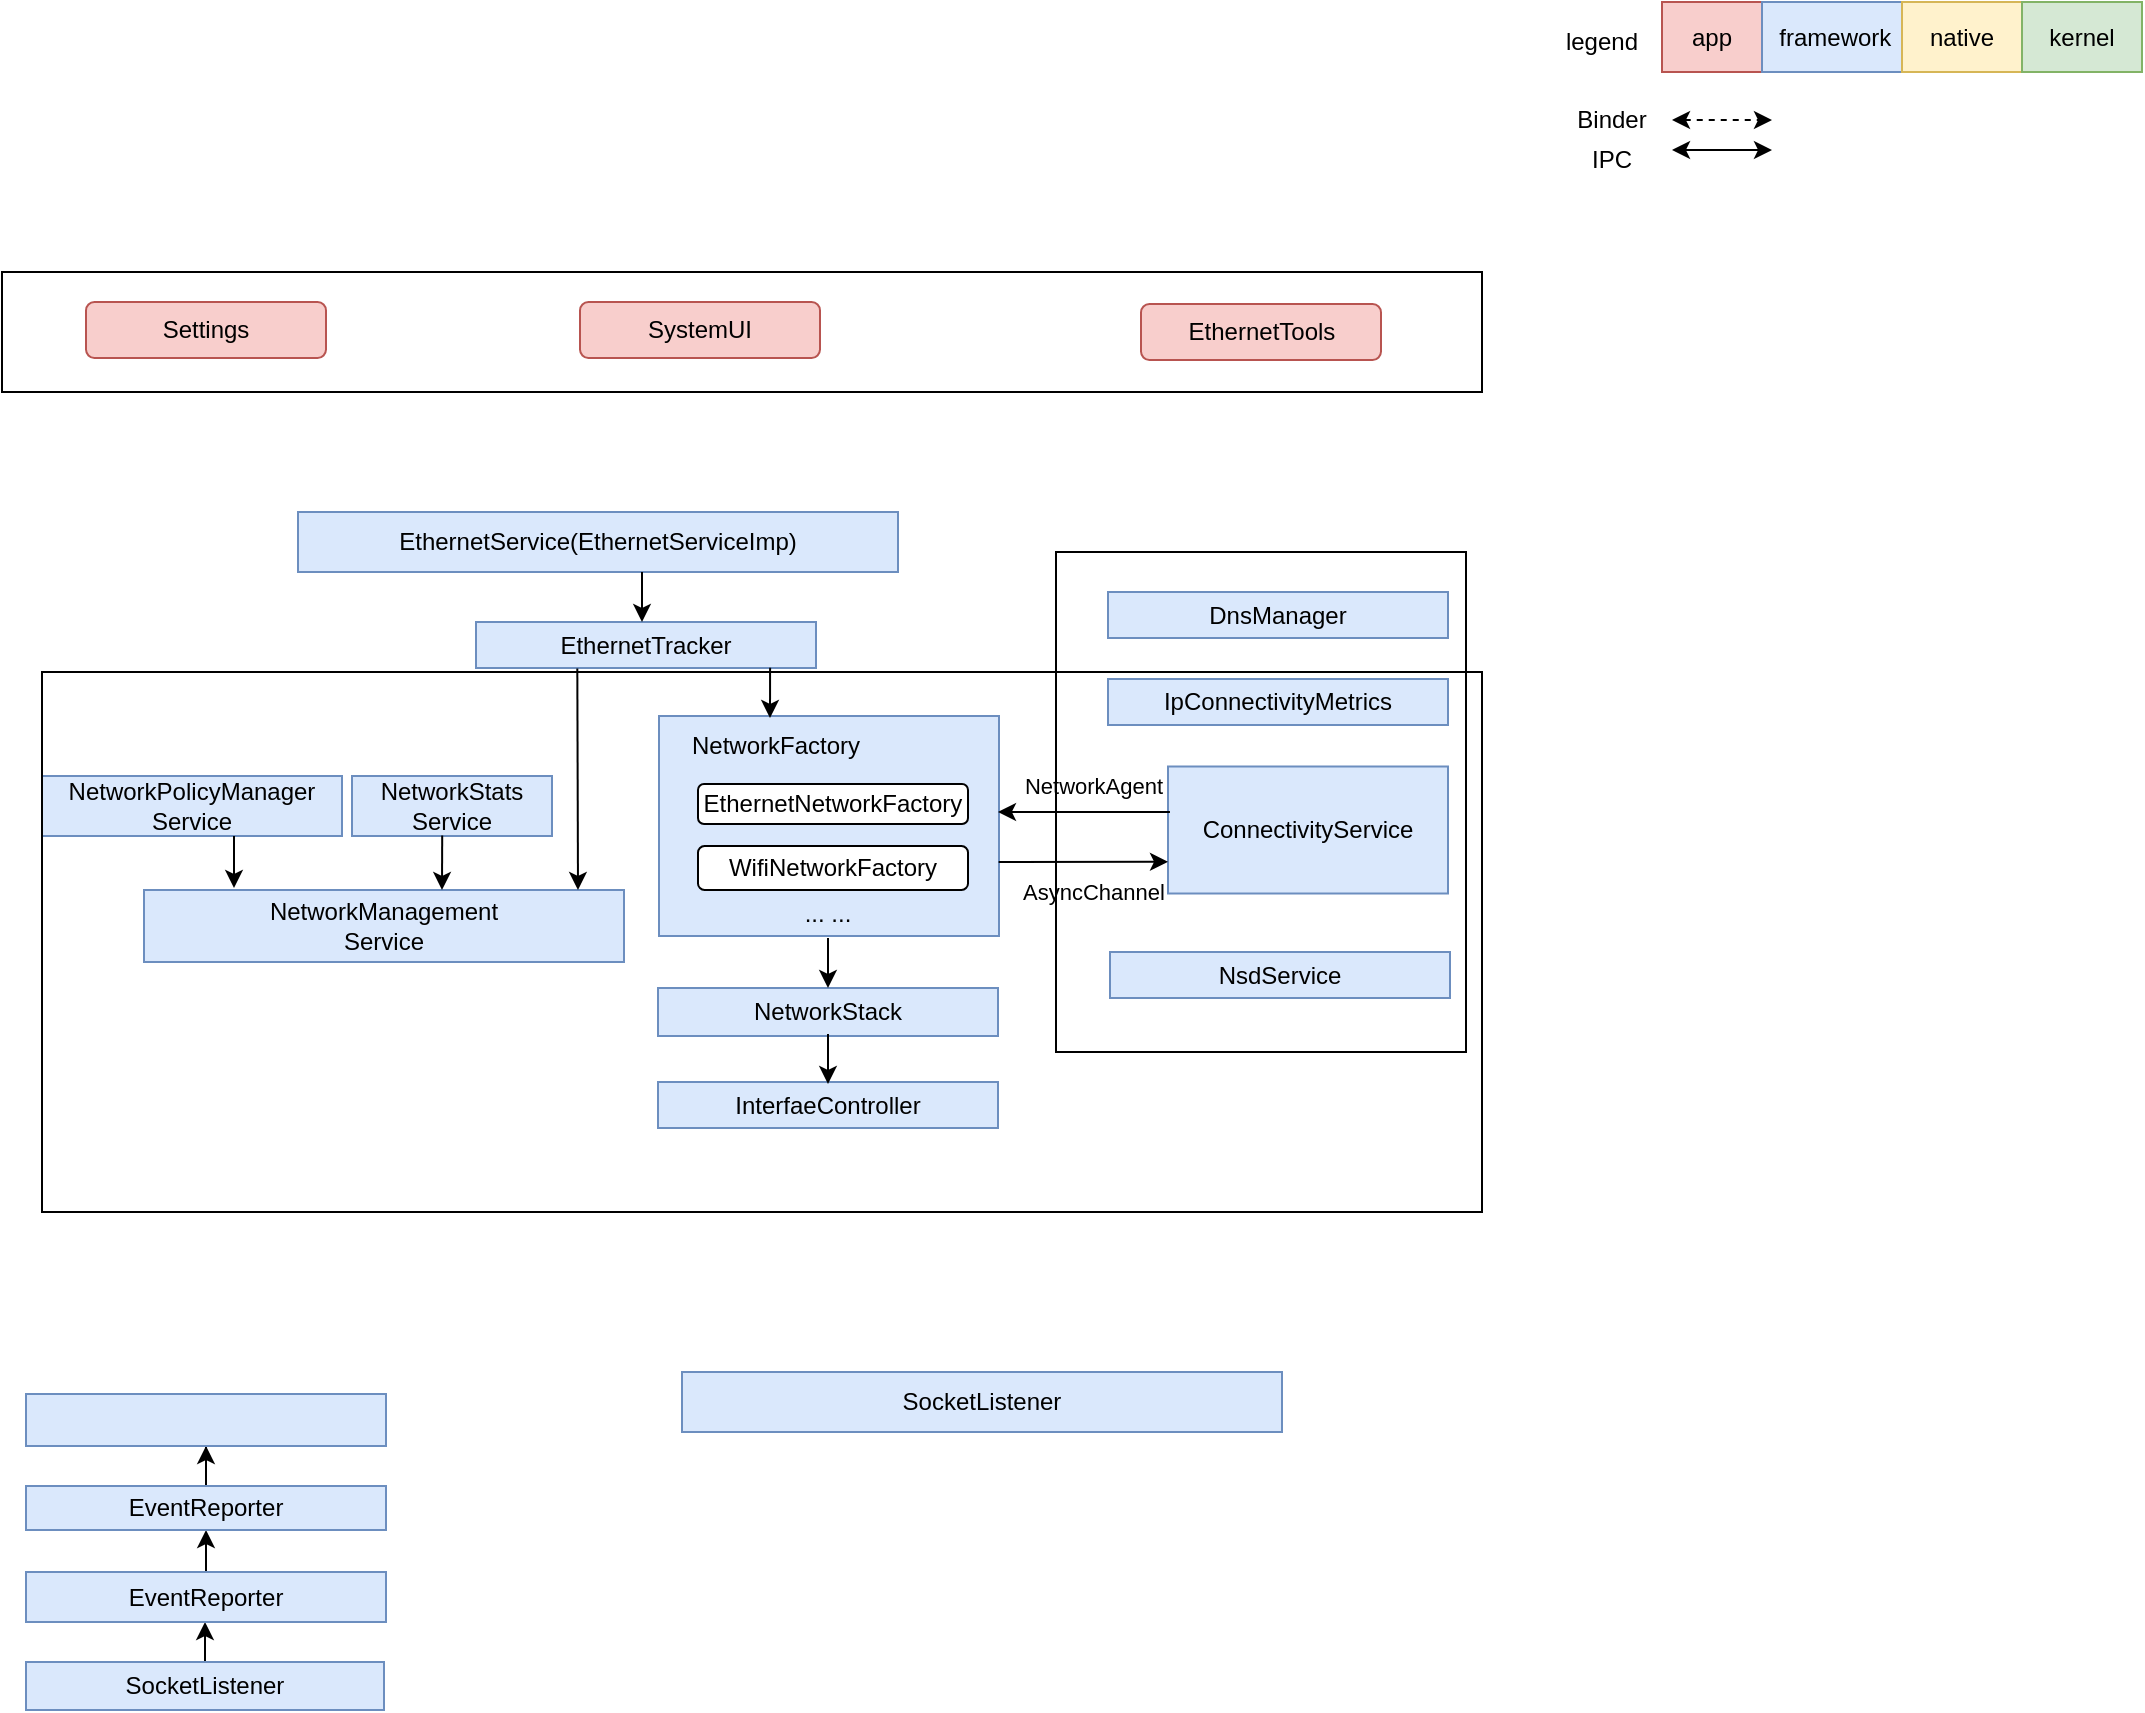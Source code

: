 <mxfile version="24.5.2" type="github">
  <diagram name="Page-1" id="ypFpSjnY-nM-vC0Ch0rk">
    <mxGraphModel dx="710" dy="379" grid="1" gridSize="10" guides="1" tooltips="1" connect="1" arrows="1" fold="1" page="1" pageScale="1" pageWidth="850" pageHeight="1100" math="0" shadow="0">
      <root>
        <mxCell id="0" />
        <mxCell id="1" parent="0" />
        <mxCell id="rQHS-cNuqRbLnr64Dw13-1" value="EthernetService(EthernetServiceImp)" style="rounded=0;whiteSpace=wrap;html=1;fillStyle=auto;fillColor=#dae8fc;strokeColor=#6c8ebf;" vertex="1" parent="1">
          <mxGeometry x="678" y="290" width="300" height="30" as="geometry" />
        </mxCell>
        <mxCell id="rQHS-cNuqRbLnr64Dw13-2" value="EthernetTracker" style="rounded=0;whiteSpace=wrap;html=1;fillStyle=auto;fillColor=#dae8fc;strokeColor=#6c8ebf;" vertex="1" parent="1">
          <mxGeometry x="767" y="345" width="170" height="23" as="geometry" />
        </mxCell>
        <mxCell id="rQHS-cNuqRbLnr64Dw13-3" value="NetworkPolicyManager&lt;div&gt;Service&lt;/div&gt;" style="rounded=0;whiteSpace=wrap;html=1;fillStyle=auto;fillColor=#dae8fc;strokeColor=#6c8ebf;" vertex="1" parent="1">
          <mxGeometry x="550" y="422" width="150" height="30" as="geometry" />
        </mxCell>
        <mxCell id="rQHS-cNuqRbLnr64Dw13-4" value="NetworkStats&lt;div&gt;Service&lt;/div&gt;" style="rounded=0;whiteSpace=wrap;html=1;fillStyle=auto;fillColor=#dae8fc;strokeColor=#6c8ebf;" vertex="1" parent="1">
          <mxGeometry x="705" y="422" width="100" height="30" as="geometry" />
        </mxCell>
        <mxCell id="rQHS-cNuqRbLnr64Dw13-5" value="NetworkManagement&lt;div&gt;Service&lt;/div&gt;" style="rounded=0;whiteSpace=wrap;html=1;fillStyle=auto;fillColor=#dae8fc;strokeColor=#6c8ebf;" vertex="1" parent="1">
          <mxGeometry x="601" y="479" width="240" height="36" as="geometry" />
        </mxCell>
        <mxCell id="rQHS-cNuqRbLnr64Dw13-6" value="" style="rounded=0;whiteSpace=wrap;html=1;fillStyle=auto;fillColor=#dae8fc;strokeColor=#6c8ebf;" vertex="1" parent="1">
          <mxGeometry x="858.5" y="392" width="170" height="110" as="geometry" />
        </mxCell>
        <mxCell id="rQHS-cNuqRbLnr64Dw13-7" value="EthernetNetworkFactory" style="rounded=1;whiteSpace=wrap;html=1;" vertex="1" parent="1">
          <mxGeometry x="878" y="426" width="135" height="20" as="geometry" />
        </mxCell>
        <mxCell id="rQHS-cNuqRbLnr64Dw13-8" value="WifiNetworkFactory" style="rounded=1;whiteSpace=wrap;html=1;" vertex="1" parent="1">
          <mxGeometry x="878" y="457" width="135" height="22" as="geometry" />
        </mxCell>
        <mxCell id="rQHS-cNuqRbLnr64Dw13-10" value="NetworkFactory" style="text;html=1;align=center;verticalAlign=middle;whiteSpace=wrap;rounded=0;" vertex="1" parent="1">
          <mxGeometry x="887" y="392" width="60" height="30" as="geometry" />
        </mxCell>
        <mxCell id="rQHS-cNuqRbLnr64Dw13-12" value="NetworkStack" style="rounded=0;whiteSpace=wrap;html=1;fillStyle=auto;fillColor=#dae8fc;strokeColor=#6c8ebf;" vertex="1" parent="1">
          <mxGeometry x="858" y="528" width="170" height="24" as="geometry" />
        </mxCell>
        <mxCell id="rQHS-cNuqRbLnr64Dw13-13" value="InterfaeController" style="rounded=0;whiteSpace=wrap;html=1;fillStyle=auto;fillColor=#dae8fc;strokeColor=#6c8ebf;" vertex="1" parent="1">
          <mxGeometry x="858" y="575" width="170" height="23" as="geometry" />
        </mxCell>
        <mxCell id="rQHS-cNuqRbLnr64Dw13-14" value="... ..." style="text;html=1;align=center;verticalAlign=middle;whiteSpace=wrap;rounded=0;" vertex="1" parent="1">
          <mxGeometry x="913" y="481" width="60" height="20" as="geometry" />
        </mxCell>
        <mxCell id="rQHS-cNuqRbLnr64Dw13-16" value="" style="rounded=0;whiteSpace=wrap;html=1;" vertex="1" parent="1">
          <mxGeometry x="1057" y="310" width="205" height="250" as="geometry" />
        </mxCell>
        <mxCell id="rQHS-cNuqRbLnr64Dw13-17" value="DnsManager" style="rounded=0;whiteSpace=wrap;html=1;fillStyle=auto;fillColor=#dae8fc;strokeColor=#6c8ebf;" vertex="1" parent="1">
          <mxGeometry x="1083" y="330" width="170" height="23" as="geometry" />
        </mxCell>
        <mxCell id="rQHS-cNuqRbLnr64Dw13-18" value="IpConnectivityMetrics" style="rounded=0;whiteSpace=wrap;html=1;fillStyle=auto;fillColor=#dae8fc;strokeColor=#6c8ebf;" vertex="1" parent="1">
          <mxGeometry x="1083" y="373.5" width="170" height="23" as="geometry" />
        </mxCell>
        <mxCell id="rQHS-cNuqRbLnr64Dw13-19" value="NsdService" style="rounded=0;whiteSpace=wrap;html=1;fillStyle=auto;fillColor=#dae8fc;strokeColor=#6c8ebf;" vertex="1" parent="1">
          <mxGeometry x="1084" y="510" width="170" height="23" as="geometry" />
        </mxCell>
        <mxCell id="rQHS-cNuqRbLnr64Dw13-20" value="ConnectivityService" style="rounded=0;whiteSpace=wrap;html=1;fillStyle=auto;fillColor=#dae8fc;strokeColor=#6c8ebf;" vertex="1" parent="1">
          <mxGeometry x="1113" y="417.25" width="140" height="63.5" as="geometry" />
        </mxCell>
        <mxCell id="rQHS-cNuqRbLnr64Dw13-24" value="" style="verticalLabelPosition=bottom;verticalAlign=top;html=1;shape=mxgraph.basic.rect;fillColor2=none;strokeWidth=1;size=20;indent=5;fillColor=none;" vertex="1" parent="1">
          <mxGeometry x="550" y="370" width="720" height="270" as="geometry" />
        </mxCell>
        <mxCell id="rQHS-cNuqRbLnr64Dw13-25" value="legend" style="text;html=1;align=center;verticalAlign=middle;whiteSpace=wrap;rounded=0;" vertex="1" parent="1">
          <mxGeometry x="1300" y="40" width="60" height="30" as="geometry" />
        </mxCell>
        <mxCell id="rQHS-cNuqRbLnr64Dw13-26" value="" style="endArrow=classic;startArrow=classic;html=1;rounded=0;" edge="1" parent="1">
          <mxGeometry width="50" height="50" relative="1" as="geometry">
            <mxPoint x="1365" y="109" as="sourcePoint" />
            <mxPoint x="1415" y="109" as="targetPoint" />
          </mxGeometry>
        </mxCell>
        <mxCell id="rQHS-cNuqRbLnr64Dw13-27" value="" style="endArrow=classic;startArrow=classic;html=1;rounded=0;dashed=1;" edge="1" parent="1">
          <mxGeometry width="50" height="50" relative="1" as="geometry">
            <mxPoint x="1365" y="94" as="sourcePoint" />
            <mxPoint x="1415" y="94" as="targetPoint" />
          </mxGeometry>
        </mxCell>
        <mxCell id="rQHS-cNuqRbLnr64Dw13-28" value="app" style="rounded=0;whiteSpace=wrap;html=1;fillColor=#f8cecc;strokeColor=#b85450;" vertex="1" parent="1">
          <mxGeometry x="1360" y="35" width="50" height="35" as="geometry" />
        </mxCell>
        <mxCell id="rQHS-cNuqRbLnr64Dw13-29" value="&amp;nbsp;framework" style="rounded=0;whiteSpace=wrap;html=1;fillColor=#dae8fc;strokeColor=#6c8ebf;" vertex="1" parent="1">
          <mxGeometry x="1410" y="35" width="70" height="35" as="geometry" />
        </mxCell>
        <mxCell id="rQHS-cNuqRbLnr64Dw13-30" value="native" style="rounded=0;whiteSpace=wrap;html=1;fillColor=#fff2cc;strokeColor=#d6b656;" vertex="1" parent="1">
          <mxGeometry x="1480" y="35" width="60" height="35" as="geometry" />
        </mxCell>
        <mxCell id="rQHS-cNuqRbLnr64Dw13-31" value="kernel" style="rounded=0;whiteSpace=wrap;html=1;fillColor=#d5e8d4;strokeColor=#82b366;" vertex="1" parent="1">
          <mxGeometry x="1540" y="35" width="60" height="35" as="geometry" />
        </mxCell>
        <mxCell id="rQHS-cNuqRbLnr64Dw13-32" value="Binder" style="text;html=1;align=center;verticalAlign=middle;whiteSpace=wrap;rounded=0;" vertex="1" parent="1">
          <mxGeometry x="1305" y="79" width="60" height="30" as="geometry" />
        </mxCell>
        <mxCell id="rQHS-cNuqRbLnr64Dw13-33" value="IPC" style="text;html=1;align=center;verticalAlign=middle;whiteSpace=wrap;rounded=0;" vertex="1" parent="1">
          <mxGeometry x="1305" y="99" width="60" height="30" as="geometry" />
        </mxCell>
        <mxCell id="rQHS-cNuqRbLnr64Dw13-35" value="" style="endArrow=classic;html=1;rounded=0;entryX=0;entryY=0.75;entryDx=0;entryDy=0;exitX=0.999;exitY=0.664;exitDx=0;exitDy=0;exitPerimeter=0;" edge="1" parent="1" source="rQHS-cNuqRbLnr64Dw13-6" target="rQHS-cNuqRbLnr64Dw13-20">
          <mxGeometry width="50" height="50" relative="1" as="geometry">
            <mxPoint x="1040" y="465" as="sourcePoint" />
            <mxPoint x="1100" y="450" as="targetPoint" />
          </mxGeometry>
        </mxCell>
        <mxCell id="rQHS-cNuqRbLnr64Dw13-36" value="" style="endArrow=classic;html=1;rounded=0;entryX=0.997;entryY=0.436;entryDx=0;entryDy=0;entryPerimeter=0;exitX=0.007;exitY=0.358;exitDx=0;exitDy=0;exitPerimeter=0;" edge="1" parent="1" source="rQHS-cNuqRbLnr64Dw13-20" target="rQHS-cNuqRbLnr64Dw13-6">
          <mxGeometry width="50" height="50" relative="1" as="geometry">
            <mxPoint x="1110" y="280" as="sourcePoint" />
            <mxPoint x="1160" y="230" as="targetPoint" />
          </mxGeometry>
        </mxCell>
        <mxCell id="rQHS-cNuqRbLnr64Dw13-37" value="&lt;font style=&quot;font-size: 11px;&quot;&gt;AsyncChannel&lt;/font&gt;" style="text;html=1;align=center;verticalAlign=middle;whiteSpace=wrap;rounded=0;" vertex="1" parent="1">
          <mxGeometry x="1036" y="470" width="80" height="20" as="geometry" />
        </mxCell>
        <mxCell id="rQHS-cNuqRbLnr64Dw13-38" value="&lt;font style=&quot;font-size: 11px;&quot;&gt;NetworkAgent&lt;/font&gt;" style="text;html=1;align=center;verticalAlign=middle;whiteSpace=wrap;rounded=0;" vertex="1" parent="1">
          <mxGeometry x="1036" y="417.25" width="80" height="20" as="geometry" />
        </mxCell>
        <mxCell id="rQHS-cNuqRbLnr64Dw13-42" value="" style="endArrow=classic;html=1;rounded=0;exitX=0.75;exitY=1;exitDx=0;exitDy=0;" edge="1" parent="1">
          <mxGeometry width="50" height="50" relative="1" as="geometry">
            <mxPoint x="646.0" y="452" as="sourcePoint" />
            <mxPoint x="646" y="478" as="targetPoint" />
          </mxGeometry>
        </mxCell>
        <mxCell id="rQHS-cNuqRbLnr64Dw13-43" value="" style="endArrow=classic;html=1;rounded=0;exitX=0.451;exitY=0.992;exitDx=0;exitDy=0;exitPerimeter=0;" edge="1" parent="1" source="rQHS-cNuqRbLnr64Dw13-4">
          <mxGeometry width="50" height="50" relative="1" as="geometry">
            <mxPoint x="832.9" y="443.21" as="sourcePoint" />
            <mxPoint x="750" y="479" as="targetPoint" />
          </mxGeometry>
        </mxCell>
        <mxCell id="rQHS-cNuqRbLnr64Dw13-44" value="" style="endArrow=classic;html=1;rounded=0;exitX=0.298;exitY=1.009;exitDx=0;exitDy=0;exitPerimeter=0;" edge="1" parent="1" source="rQHS-cNuqRbLnr64Dw13-2">
          <mxGeometry width="50" height="50" relative="1" as="geometry">
            <mxPoint x="818" y="452" as="sourcePoint" />
            <mxPoint x="818" y="479" as="targetPoint" />
          </mxGeometry>
        </mxCell>
        <mxCell id="rQHS-cNuqRbLnr64Dw13-45" value="" style="endArrow=classic;html=1;rounded=0;exitX=0.865;exitY=0.993;exitDx=0;exitDy=0;exitPerimeter=0;" edge="1" parent="1" source="rQHS-cNuqRbLnr64Dw13-2">
          <mxGeometry width="50" height="50" relative="1" as="geometry">
            <mxPoint x="914" y="370" as="sourcePoint" />
            <mxPoint x="914" y="393" as="targetPoint" />
          </mxGeometry>
        </mxCell>
        <mxCell id="rQHS-cNuqRbLnr64Dw13-46" value="" style="endArrow=classic;html=1;rounded=0;exitX=0.865;exitY=0.993;exitDx=0;exitDy=0;exitPerimeter=0;" edge="1" parent="1">
          <mxGeometry width="50" height="50" relative="1" as="geometry">
            <mxPoint x="850" y="320" as="sourcePoint" />
            <mxPoint x="850" y="345" as="targetPoint" />
          </mxGeometry>
        </mxCell>
        <mxCell id="rQHS-cNuqRbLnr64Dw13-47" value="" style="endArrow=classic;html=1;rounded=0;exitX=0.865;exitY=0.993;exitDx=0;exitDy=0;exitPerimeter=0;" edge="1" parent="1">
          <mxGeometry width="50" height="50" relative="1" as="geometry">
            <mxPoint x="943" y="503" as="sourcePoint" />
            <mxPoint x="943" y="528" as="targetPoint" />
          </mxGeometry>
        </mxCell>
        <mxCell id="rQHS-cNuqRbLnr64Dw13-48" value="" style="endArrow=classic;html=1;rounded=0;exitX=0.865;exitY=0.993;exitDx=0;exitDy=0;exitPerimeter=0;" edge="1" parent="1">
          <mxGeometry width="50" height="50" relative="1" as="geometry">
            <mxPoint x="943" y="551" as="sourcePoint" />
            <mxPoint x="943" y="576" as="targetPoint" />
          </mxGeometry>
        </mxCell>
        <mxCell id="rQHS-cNuqRbLnr64Dw13-49" value="" style="rounded=0;whiteSpace=wrap;html=1;" vertex="1" parent="1">
          <mxGeometry x="530" y="170" width="740" height="60" as="geometry" />
        </mxCell>
        <mxCell id="rQHS-cNuqRbLnr64Dw13-50" value="Settings" style="rounded=1;whiteSpace=wrap;html=1;fillColor=#f8cecc;strokeColor=#b85450;" vertex="1" parent="1">
          <mxGeometry x="572" y="185" width="120" height="28" as="geometry" />
        </mxCell>
        <mxCell id="rQHS-cNuqRbLnr64Dw13-51" value="SystemUI" style="rounded=1;whiteSpace=wrap;html=1;fillColor=#f8cecc;strokeColor=#b85450;" vertex="1" parent="1">
          <mxGeometry x="819" y="185" width="120" height="28" as="geometry" />
        </mxCell>
        <mxCell id="rQHS-cNuqRbLnr64Dw13-52" value="EthernetTools" style="rounded=1;whiteSpace=wrap;html=1;fillColor=#f8cecc;strokeColor=#b85450;" vertex="1" parent="1">
          <mxGeometry x="1099.5" y="186" width="120" height="28" as="geometry" />
        </mxCell>
        <mxCell id="rQHS-cNuqRbLnr64Dw13-58" value="" style="edgeStyle=orthogonalEdgeStyle;rounded=0;orthogonalLoop=1;jettySize=auto;html=1;" edge="1" parent="1" source="rQHS-cNuqRbLnr64Dw13-53" target="rQHS-cNuqRbLnr64Dw13-57">
          <mxGeometry relative="1" as="geometry" />
        </mxCell>
        <mxCell id="rQHS-cNuqRbLnr64Dw13-53" value="SocketListener" style="rounded=0;whiteSpace=wrap;html=1;fillStyle=auto;fillColor=#dae8fc;strokeColor=#6c8ebf;" vertex="1" parent="1">
          <mxGeometry x="542" y="865" width="179" height="24" as="geometry" />
        </mxCell>
        <mxCell id="rQHS-cNuqRbLnr64Dw13-54" value="SocketListener" style="rounded=0;whiteSpace=wrap;html=1;fillStyle=auto;fillColor=#dae8fc;strokeColor=#6c8ebf;" vertex="1" parent="1">
          <mxGeometry x="870" y="720" width="300" height="30" as="geometry" />
        </mxCell>
        <mxCell id="rQHS-cNuqRbLnr64Dw13-62" value="" style="edgeStyle=orthogonalEdgeStyle;rounded=0;orthogonalLoop=1;jettySize=auto;html=1;" edge="1" parent="1" source="rQHS-cNuqRbLnr64Dw13-57" target="rQHS-cNuqRbLnr64Dw13-61">
          <mxGeometry relative="1" as="geometry" />
        </mxCell>
        <mxCell id="rQHS-cNuqRbLnr64Dw13-57" value="EventReporter" style="whiteSpace=wrap;html=1;fillColor=#dae8fc;strokeColor=#6c8ebf;rounded=0;fillStyle=auto;" vertex="1" parent="1">
          <mxGeometry x="542" y="820" width="180" height="25" as="geometry" />
        </mxCell>
        <mxCell id="rQHS-cNuqRbLnr64Dw13-64" value="" style="edgeStyle=orthogonalEdgeStyle;rounded=0;orthogonalLoop=1;jettySize=auto;html=1;" edge="1" parent="1" source="rQHS-cNuqRbLnr64Dw13-61" target="rQHS-cNuqRbLnr64Dw13-63">
          <mxGeometry relative="1" as="geometry" />
        </mxCell>
        <mxCell id="rQHS-cNuqRbLnr64Dw13-61" value="EventReporter" style="whiteSpace=wrap;html=1;fillColor=#dae8fc;strokeColor=#6c8ebf;rounded=0;fillStyle=auto;" vertex="1" parent="1">
          <mxGeometry x="542" y="777" width="180" height="22" as="geometry" />
        </mxCell>
        <mxCell id="rQHS-cNuqRbLnr64Dw13-63" value="" style="whiteSpace=wrap;html=1;fillColor=#dae8fc;strokeColor=#6c8ebf;rounded=0;fillStyle=auto;" vertex="1" parent="1">
          <mxGeometry x="542" y="731" width="180" height="26" as="geometry" />
        </mxCell>
      </root>
    </mxGraphModel>
  </diagram>
</mxfile>

